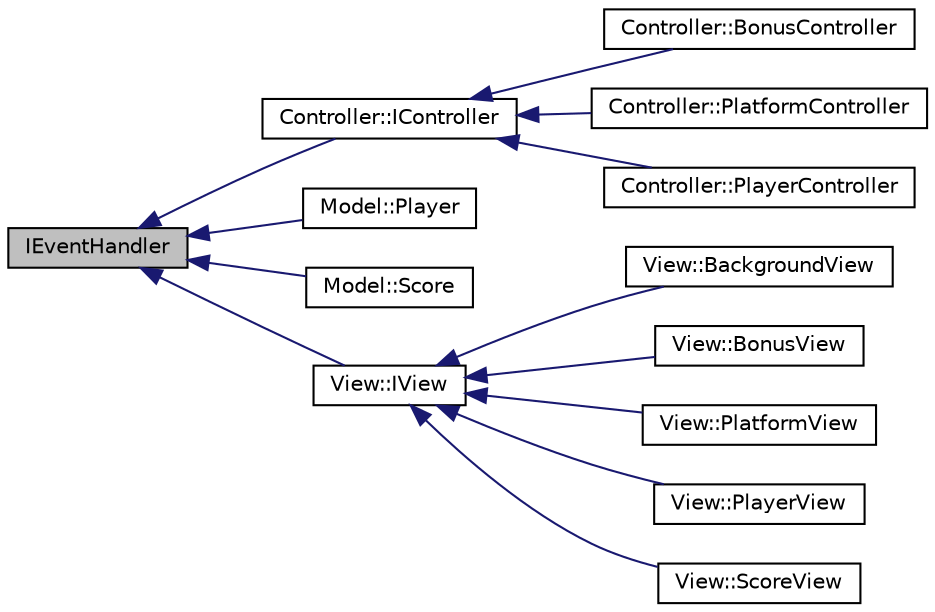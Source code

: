 digraph "IEventHandler"
    {
    // LATEX_PDF_SIZE
  bgcolor = "transparent";
edge [fontname = "Helvetica",fontsize = "10",labelfontname = "Helvetica",labelfontsize = "10"];
node [fontname = "Helvetica",fontsize = "10",shape = record];
rankdir = "LR";
Node1 [label = "IEventHandler",height = 0.2,width = 0.4,color = "black", fillcolor = "grey75", style = "filled", fontcolor = "black",tooltip = "Abstract IEventHandler class."];
Node1 -> Node2 [dir = "back",color = "midnightblue",fontsize = "10",style = "solid",fontname = "Helvetica"];
Node2 [label = "Controller::IController",height = 0.2,width = 0.4,color = "black",URL = "$class_controller_1_1_i_controller.html",tooltip = "Abstract class for Controller."];
Node2 -> Node3 [dir = "back",color = "midnightblue",fontsize = "10",style = "solid",fontname = "Helvetica"];
Node3 [label = "Controller::BonusController",height = 0.2,width = 0.4,color = "black",URL = "$class_controller_1_1_bonus_controller.html",tooltip = "Class for Bonus Controller."];
Node2 -> Node4 [dir = "back",color = "midnightblue",fontsize = "10",style = "solid",fontname = "Helvetica"];
Node4 [label = "Controller::PlatformController",height = 0.2,width = 0.4,color = "black",URL = "$class_controller_1_1_platform_controller.html",tooltip = "Class for Platform Controller."];
Node2 -> Node5 [dir = "back",color = "midnightblue",fontsize = "10",style = "solid",fontname = "Helvetica"];
Node5 [label = "Controller::PlayerController",height = 0.2,width = 0.4,color = "black",URL = "$class_controller_1_1_player_controller.html",tooltip = "Class for Player Controller."];
Node1 -> Node6 [dir = "back",color = "midnightblue",fontsize = "10",style = "solid",fontname = "Helvetica"];
Node6 [label = "Model::Player",height = 0.2,width = 0.4,color = "black",URL = "$class_model_1_1_player.html",tooltip = "Class for Player object."];
Node1 -> Node7 [dir = "back",color = "midnightblue",fontsize = "10",style = "solid",fontname = "Helvetica"];
Node7 [label = "Model::Score",height = 0.2,width = 0.4,color = "black",URL = "$class_model_1_1_score.html",tooltip = "Class for Score of Game."];
Node1 -> Node8 [dir = "back",color = "midnightblue",fontsize = "10",style = "solid",fontname = "Helvetica"];
Node8 [label = "View::IView",height = 0.2,width = 0.4,color = "black",URL = "$class_view_1_1_i_view.html",tooltip = "Abstract class for View."];
Node8 -> Node9 [dir = "back",color = "midnightblue",fontsize = "10",style = "solid",fontname = "Helvetica"];
Node9 [label = "View::BackgroundView",height = 0.2,width = 0.4,color = "black",URL = "$class_view_1_1_background_view.html",tooltip = "Class for View of Background Entity."];
Node8 -> Node10 [dir = "back",color = "midnightblue",fontsize = "10",style = "solid",fontname = "Helvetica"];
Node10 [label = "View::BonusView",height = 0.2,width = 0.4,color = "black",URL = "$class_view_1_1_bonus_view.html",tooltip = "Class for View of Bonus Entity."];
Node8 -> Node11 [dir = "back",color = "midnightblue",fontsize = "10",style = "solid",fontname = "Helvetica"];
Node11 [label = "View::PlatformView",height = 0.2,width = 0.4,color = "black",URL = "$class_view_1_1_platform_view.html",tooltip = "Class for View of Platform Entity."];
Node8 -> Node12 [dir = "back",color = "midnightblue",fontsize = "10",style = "solid",fontname = "Helvetica"];
Node12 [label = "View::PlayerView",height = 0.2,width = 0.4,color = "black",URL = "$class_view_1_1_player_view.html",tooltip = " "];
Node8 -> Node13 [dir = "back",color = "midnightblue",fontsize = "10",style = "solid",fontname = "Helvetica"];
Node13 [label = "View::ScoreView",height = 0.2,width = 0.4,color = "black",URL = "$class_view_1_1_score_view.html",tooltip = "Class for View of Score Entity."];
}

